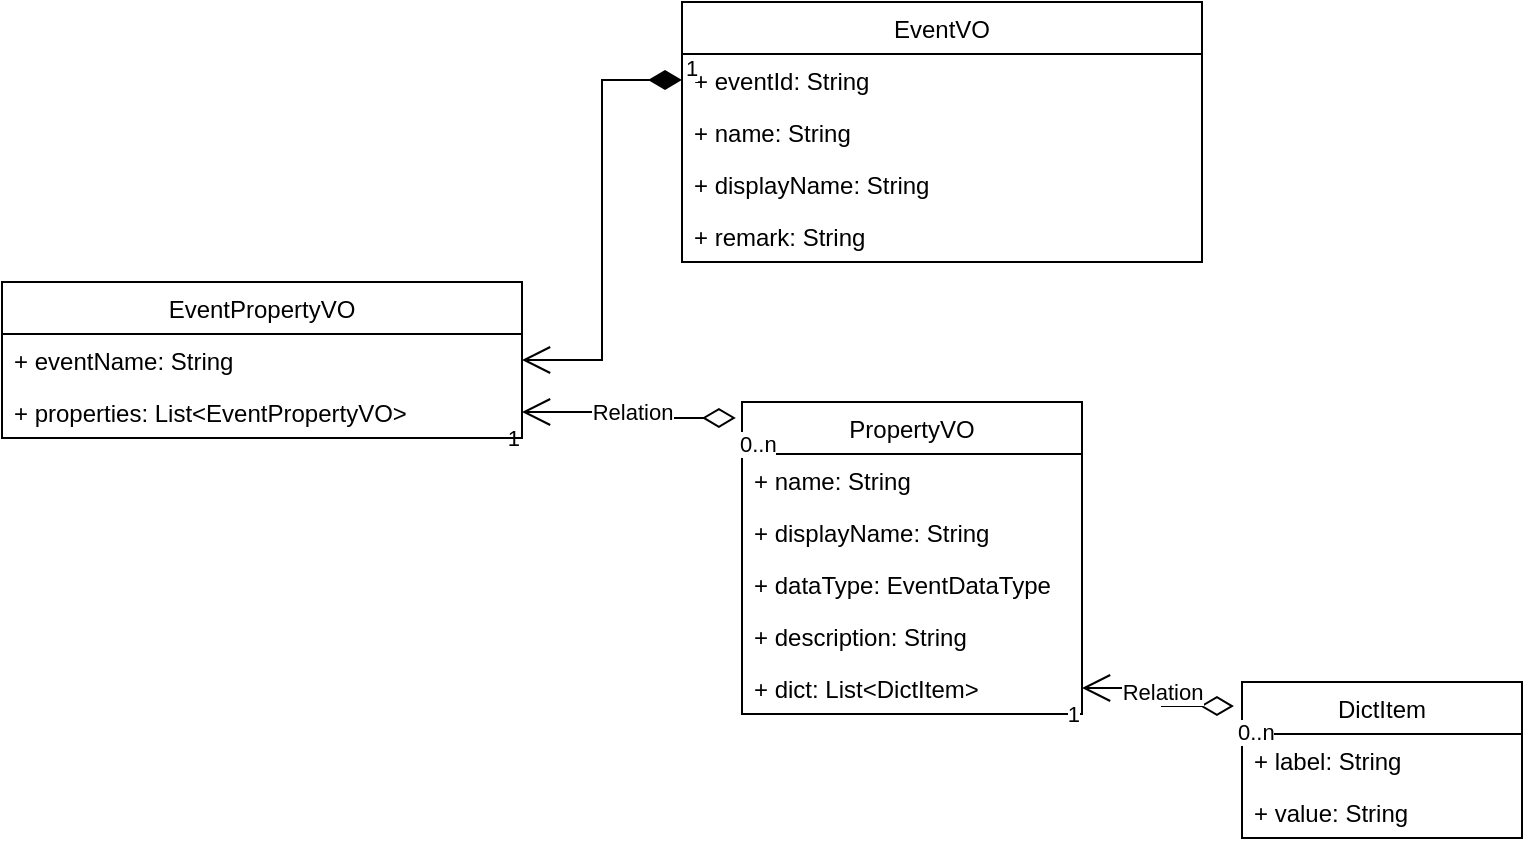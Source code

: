 <mxfile version="20.5.3" type="github">
  <diagram id="gWt6pIym7gy1p8lXt8cm" name="第 1 页">
    <mxGraphModel dx="1426" dy="793" grid="1" gridSize="10" guides="1" tooltips="1" connect="1" arrows="1" fold="1" page="1" pageScale="1" pageWidth="3300" pageHeight="4681" math="0" shadow="0">
      <root>
        <mxCell id="0" />
        <mxCell id="1" parent="0" />
        <mxCell id="JXnPcaJbZQ8zEn4FI6pe-1" value="EventVO" style="swimlane;fontStyle=0;childLayout=stackLayout;horizontal=1;startSize=26;fillColor=none;horizontalStack=0;resizeParent=1;resizeParentMax=0;resizeLast=0;collapsible=1;marginBottom=0;" vertex="1" parent="1">
          <mxGeometry x="480" y="210" width="260" height="130" as="geometry">
            <mxRectangle x="170" y="140" width="90" height="30" as="alternateBounds" />
          </mxGeometry>
        </mxCell>
        <mxCell id="JXnPcaJbZQ8zEn4FI6pe-2" value="+ eventId: String" style="text;strokeColor=none;fillColor=none;align=left;verticalAlign=top;spacingLeft=4;spacingRight=4;overflow=hidden;rotatable=0;points=[[0,0.5],[1,0.5]];portConstraint=eastwest;" vertex="1" parent="JXnPcaJbZQ8zEn4FI6pe-1">
          <mxGeometry y="26" width="260" height="26" as="geometry" />
        </mxCell>
        <mxCell id="JXnPcaJbZQ8zEn4FI6pe-3" value="+ name: String" style="text;strokeColor=none;fillColor=none;align=left;verticalAlign=top;spacingLeft=4;spacingRight=4;overflow=hidden;rotatable=0;points=[[0,0.5],[1,0.5]];portConstraint=eastwest;" vertex="1" parent="JXnPcaJbZQ8zEn4FI6pe-1">
          <mxGeometry y="52" width="260" height="26" as="geometry" />
        </mxCell>
        <mxCell id="JXnPcaJbZQ8zEn4FI6pe-4" value="+ displayName: String" style="text;strokeColor=none;fillColor=none;align=left;verticalAlign=top;spacingLeft=4;spacingRight=4;overflow=hidden;rotatable=0;points=[[0,0.5],[1,0.5]];portConstraint=eastwest;" vertex="1" parent="JXnPcaJbZQ8zEn4FI6pe-1">
          <mxGeometry y="78" width="260" height="26" as="geometry" />
        </mxCell>
        <mxCell id="JXnPcaJbZQ8zEn4FI6pe-7" value="+ remark: String" style="text;strokeColor=none;fillColor=none;align=left;verticalAlign=top;spacingLeft=4;spacingRight=4;overflow=hidden;rotatable=0;points=[[0,0.5],[1,0.5]];portConstraint=eastwest;" vertex="1" parent="JXnPcaJbZQ8zEn4FI6pe-1">
          <mxGeometry y="104" width="260" height="26" as="geometry" />
        </mxCell>
        <mxCell id="JXnPcaJbZQ8zEn4FI6pe-8" value="PropertyVO" style="swimlane;fontStyle=0;childLayout=stackLayout;horizontal=1;startSize=26;fillColor=none;horizontalStack=0;resizeParent=1;resizeParentMax=0;resizeLast=0;collapsible=1;marginBottom=0;" vertex="1" parent="1">
          <mxGeometry x="510" y="410" width="170" height="156" as="geometry">
            <mxRectangle x="660" y="160" width="100" height="30" as="alternateBounds" />
          </mxGeometry>
        </mxCell>
        <mxCell id="JXnPcaJbZQ8zEn4FI6pe-9" value="+ name: String" style="text;strokeColor=none;fillColor=none;align=left;verticalAlign=top;spacingLeft=4;spacingRight=4;overflow=hidden;rotatable=0;points=[[0,0.5],[1,0.5]];portConstraint=eastwest;" vertex="1" parent="JXnPcaJbZQ8zEn4FI6pe-8">
          <mxGeometry y="26" width="170" height="26" as="geometry" />
        </mxCell>
        <mxCell id="JXnPcaJbZQ8zEn4FI6pe-10" value="+ displayName: String" style="text;strokeColor=none;fillColor=none;align=left;verticalAlign=top;spacingLeft=4;spacingRight=4;overflow=hidden;rotatable=0;points=[[0,0.5],[1,0.5]];portConstraint=eastwest;" vertex="1" parent="JXnPcaJbZQ8zEn4FI6pe-8">
          <mxGeometry y="52" width="170" height="26" as="geometry" />
        </mxCell>
        <mxCell id="JXnPcaJbZQ8zEn4FI6pe-11" value="+ dataType: EventDataType" style="text;strokeColor=none;fillColor=none;align=left;verticalAlign=top;spacingLeft=4;spacingRight=4;overflow=hidden;rotatable=0;points=[[0,0.5],[1,0.5]];portConstraint=eastwest;" vertex="1" parent="JXnPcaJbZQ8zEn4FI6pe-8">
          <mxGeometry y="78" width="170" height="26" as="geometry" />
        </mxCell>
        <mxCell id="JXnPcaJbZQ8zEn4FI6pe-13" value="+ description: String" style="text;strokeColor=none;fillColor=none;align=left;verticalAlign=top;spacingLeft=4;spacingRight=4;overflow=hidden;rotatable=0;points=[[0,0.5],[1,0.5]];portConstraint=eastwest;" vertex="1" parent="JXnPcaJbZQ8zEn4FI6pe-8">
          <mxGeometry y="104" width="170" height="26" as="geometry" />
        </mxCell>
        <mxCell id="JXnPcaJbZQ8zEn4FI6pe-12" value="+ dict: List&lt;DictItem&gt;" style="text;strokeColor=none;fillColor=none;align=left;verticalAlign=top;spacingLeft=4;spacingRight=4;overflow=hidden;rotatable=0;points=[[0,0.5],[1,0.5]];portConstraint=eastwest;" vertex="1" parent="JXnPcaJbZQ8zEn4FI6pe-8">
          <mxGeometry y="130" width="170" height="26" as="geometry" />
        </mxCell>
        <mxCell id="JXnPcaJbZQ8zEn4FI6pe-17" value="Relation" style="endArrow=open;html=1;endSize=12;startArrow=diamondThin;startSize=14;startFill=0;edgeStyle=orthogonalEdgeStyle;rounded=0;exitX=-0.018;exitY=0.051;exitDx=0;exitDy=0;exitPerimeter=0;" edge="1" parent="1" source="JXnPcaJbZQ8zEn4FI6pe-8" target="JXnPcaJbZQ8zEn4FI6pe-39">
          <mxGeometry relative="1" as="geometry">
            <mxPoint x="400" y="600" as="sourcePoint" />
            <mxPoint x="560" y="600" as="targetPoint" />
          </mxGeometry>
        </mxCell>
        <mxCell id="JXnPcaJbZQ8zEn4FI6pe-18" value="0..n" style="edgeLabel;resizable=0;html=1;align=left;verticalAlign=top;" connectable="0" vertex="1" parent="JXnPcaJbZQ8zEn4FI6pe-17">
          <mxGeometry x="-1" relative="1" as="geometry" />
        </mxCell>
        <mxCell id="JXnPcaJbZQ8zEn4FI6pe-19" value="1" style="edgeLabel;resizable=0;html=1;align=right;verticalAlign=top;" connectable="0" vertex="1" parent="JXnPcaJbZQ8zEn4FI6pe-17">
          <mxGeometry x="1" relative="1" as="geometry" />
        </mxCell>
        <mxCell id="JXnPcaJbZQ8zEn4FI6pe-27" value="DictItem" style="swimlane;fontStyle=0;childLayout=stackLayout;horizontal=1;startSize=26;fillColor=none;horizontalStack=0;resizeParent=1;resizeParentMax=0;resizeLast=0;collapsible=1;marginBottom=0;" vertex="1" parent="1">
          <mxGeometry x="760" y="550" width="140" height="78" as="geometry" />
        </mxCell>
        <mxCell id="JXnPcaJbZQ8zEn4FI6pe-28" value="+ label: String" style="text;strokeColor=none;fillColor=none;align=left;verticalAlign=top;spacingLeft=4;spacingRight=4;overflow=hidden;rotatable=0;points=[[0,0.5],[1,0.5]];portConstraint=eastwest;" vertex="1" parent="JXnPcaJbZQ8zEn4FI6pe-27">
          <mxGeometry y="26" width="140" height="26" as="geometry" />
        </mxCell>
        <mxCell id="JXnPcaJbZQ8zEn4FI6pe-29" value="+ value: String" style="text;strokeColor=none;fillColor=none;align=left;verticalAlign=top;spacingLeft=4;spacingRight=4;overflow=hidden;rotatable=0;points=[[0,0.5],[1,0.5]];portConstraint=eastwest;" vertex="1" parent="JXnPcaJbZQ8zEn4FI6pe-27">
          <mxGeometry y="52" width="140" height="26" as="geometry" />
        </mxCell>
        <mxCell id="JXnPcaJbZQ8zEn4FI6pe-31" value="Relation" style="endArrow=open;html=1;endSize=12;startArrow=diamondThin;startSize=14;startFill=0;edgeStyle=orthogonalEdgeStyle;rounded=0;entryX=1;entryY=0.5;entryDx=0;entryDy=0;exitX=-0.029;exitY=0.154;exitDx=0;exitDy=0;exitPerimeter=0;" edge="1" parent="1" source="JXnPcaJbZQ8zEn4FI6pe-27" target="JXnPcaJbZQ8zEn4FI6pe-12">
          <mxGeometry relative="1" as="geometry">
            <mxPoint x="850" y="500" as="sourcePoint" />
            <mxPoint x="1010" y="500" as="targetPoint" />
          </mxGeometry>
        </mxCell>
        <mxCell id="JXnPcaJbZQ8zEn4FI6pe-32" value="0..n" style="edgeLabel;resizable=0;html=1;align=left;verticalAlign=top;" connectable="0" vertex="1" parent="JXnPcaJbZQ8zEn4FI6pe-31">
          <mxGeometry x="-1" relative="1" as="geometry" />
        </mxCell>
        <mxCell id="JXnPcaJbZQ8zEn4FI6pe-33" value="1" style="edgeLabel;resizable=0;html=1;align=right;verticalAlign=top;" connectable="0" vertex="1" parent="JXnPcaJbZQ8zEn4FI6pe-31">
          <mxGeometry x="1" relative="1" as="geometry" />
        </mxCell>
        <mxCell id="JXnPcaJbZQ8zEn4FI6pe-34" value="EventPropertyVO" style="swimlane;fontStyle=0;childLayout=stackLayout;horizontal=1;startSize=26;fillColor=none;horizontalStack=0;resizeParent=1;resizeParentMax=0;resizeLast=0;collapsible=1;marginBottom=0;" vertex="1" parent="1">
          <mxGeometry x="140" y="350" width="260" height="78" as="geometry">
            <mxRectangle x="170" y="140" width="90" height="30" as="alternateBounds" />
          </mxGeometry>
        </mxCell>
        <mxCell id="JXnPcaJbZQ8zEn4FI6pe-36" value="+ eventName: String" style="text;strokeColor=none;fillColor=none;align=left;verticalAlign=top;spacingLeft=4;spacingRight=4;overflow=hidden;rotatable=0;points=[[0,0.5],[1,0.5]];portConstraint=eastwest;" vertex="1" parent="JXnPcaJbZQ8zEn4FI6pe-34">
          <mxGeometry y="26" width="260" height="26" as="geometry" />
        </mxCell>
        <mxCell id="JXnPcaJbZQ8zEn4FI6pe-39" value="+ properties: List&lt;EventPropertyVO&gt;" style="text;strokeColor=none;fillColor=none;align=left;verticalAlign=top;spacingLeft=4;spacingRight=4;overflow=hidden;rotatable=0;points=[[0,0.5],[1,0.5]];portConstraint=eastwest;" vertex="1" parent="JXnPcaJbZQ8zEn4FI6pe-34">
          <mxGeometry y="52" width="260" height="26" as="geometry" />
        </mxCell>
        <mxCell id="JXnPcaJbZQ8zEn4FI6pe-59" value="1" style="endArrow=open;html=1;endSize=12;startArrow=diamondThin;startSize=14;startFill=1;edgeStyle=orthogonalEdgeStyle;align=left;verticalAlign=bottom;rounded=0;exitX=0;exitY=0.5;exitDx=0;exitDy=0;entryX=1;entryY=0.5;entryDx=0;entryDy=0;" edge="1" parent="1" source="JXnPcaJbZQ8zEn4FI6pe-2" target="JXnPcaJbZQ8zEn4FI6pe-36">
          <mxGeometry x="-1" y="3" relative="1" as="geometry">
            <mxPoint x="220" y="200" as="sourcePoint" />
            <mxPoint x="380" y="200" as="targetPoint" />
          </mxGeometry>
        </mxCell>
      </root>
    </mxGraphModel>
  </diagram>
</mxfile>
